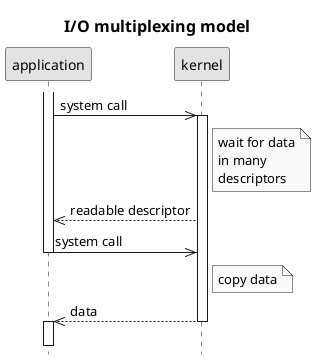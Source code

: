 @startuml
title I/O multiplexing model
hide footbox
skinparam monochrome true
skinparam titleFontSize 16
activate application
application->>kernel: system call
activate kernel
Note right of kernel: wait for data\nin many\ndescriptors
kernel-->>application: readable descriptor
application->>kernel: system call
deactivate application
Note right of kernel: copy data
kernel-->>application: data
deactivate kernel
activate application
||15||
@enduml
